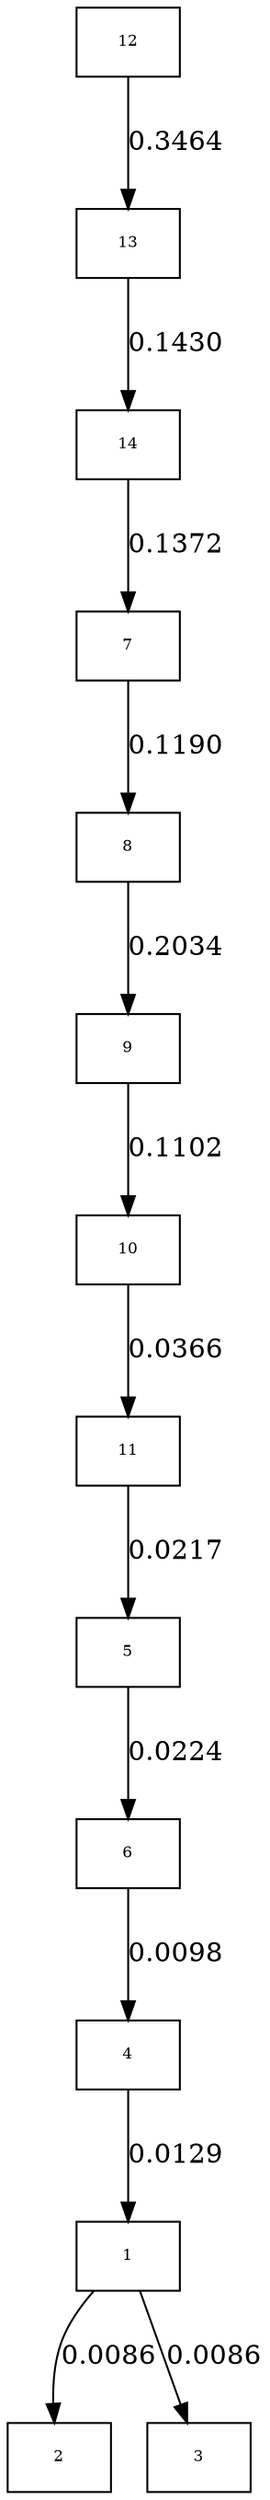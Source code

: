 digraph CitationGraph { ranksep=.75;  { node [shape=plaintext, fontsize=8, shape = box]; graph [ dpi = 2000 ]; 
 
/* ancestor title */ 

"1";"2";"3";"4";"5";"6";"7";"8";"9";"10";"11";"12";"13";"14"; 

} node [shape=box]; 
 
"1" -> "2"[label="0.0086"];"1" -> "3"[label="0.0086"];"4" -> "1"[label="0.0129"];"5" -> "6"[label="0.0224"];"6" -> "4"[label="0.0098"];"7" -> "8"[label="0.1190"];"8" -> "9"[label="0.2034"];"9" -> "10"[label="0.1102"];"10" -> "11"[label="0.0366"];"11" -> "5"[label="0.0217"];"12" -> "13"[label="0.3464"];"13" -> "14"[label="0.1430"];"14" -> "7"[label="0.1372"]; 

}
